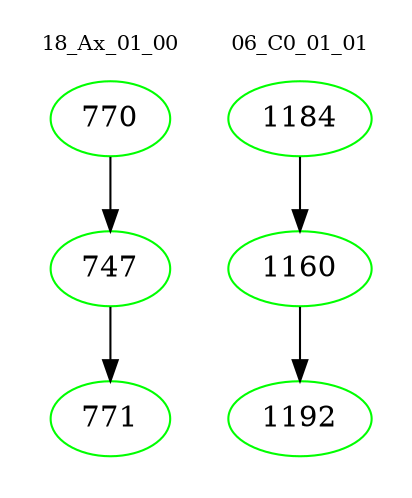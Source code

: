 digraph{
subgraph cluster_0 {
color = white
label = "18_Ax_01_00";
fontsize=10;
T0_770 [label="770", color="green"]
T0_770 -> T0_747 [color="black"]
T0_747 [label="747", color="green"]
T0_747 -> T0_771 [color="black"]
T0_771 [label="771", color="green"]
}
subgraph cluster_1 {
color = white
label = "06_C0_01_01";
fontsize=10;
T1_1184 [label="1184", color="green"]
T1_1184 -> T1_1160 [color="black"]
T1_1160 [label="1160", color="green"]
T1_1160 -> T1_1192 [color="black"]
T1_1192 [label="1192", color="green"]
}
}
